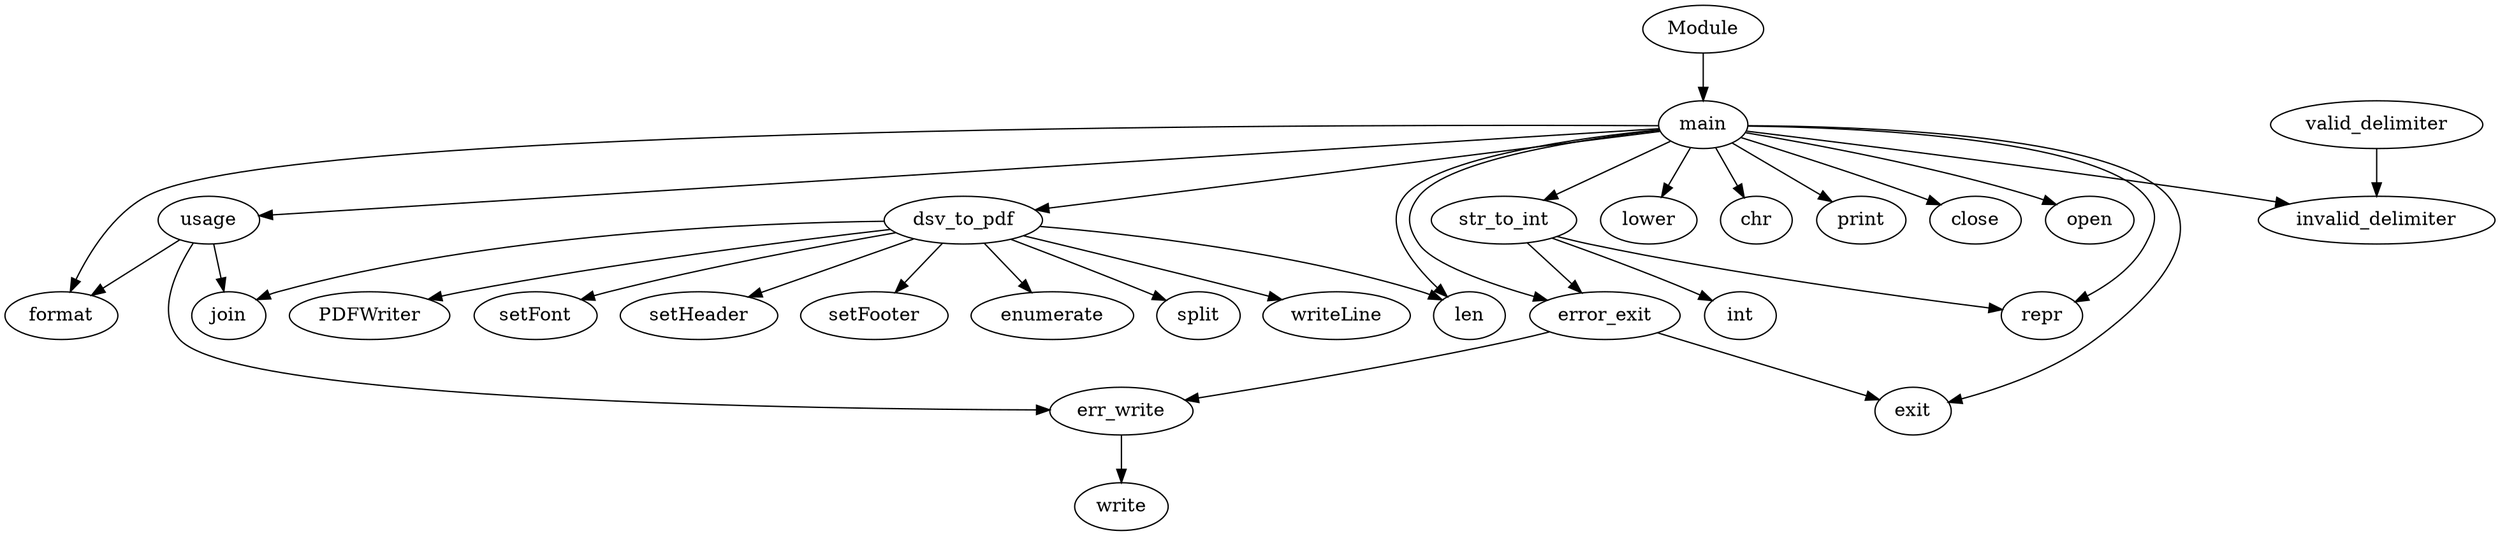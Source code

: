 strict digraph  {
err_write;
write;
error_exit;
exit;
usage;
format;
join;
str_to_int;
int;
repr;
valid_delimiter;
invalid_delimiter;
dsv_to_pdf;
PDFWriter;
setFont;
setHeader;
setFooter;
enumerate;
split;
len;
writeLine;
main;
lower;
chr;
print;
close;
open;
Module;
err_write -> write;
error_exit -> err_write;
error_exit -> exit;
usage -> format;
usage -> err_write;
usage -> join;
str_to_int -> int;
str_to_int -> error_exit;
str_to_int -> repr;
valid_delimiter -> invalid_delimiter;
dsv_to_pdf -> PDFWriter;
dsv_to_pdf -> setFont;
dsv_to_pdf -> setHeader;
dsv_to_pdf -> setFooter;
dsv_to_pdf -> enumerate;
dsv_to_pdf -> split;
dsv_to_pdf -> len;
dsv_to_pdf -> writeLine;
dsv_to_pdf -> join;
main -> len;
main -> usage;
main -> exit;
main -> lower;
main -> error_exit;
main -> format;
main -> str_to_int;
main -> invalid_delimiter;
main -> chr;
main -> print;
main -> dsv_to_pdf;
main -> close;
main -> open;
main -> repr;
Module -> main;
}
